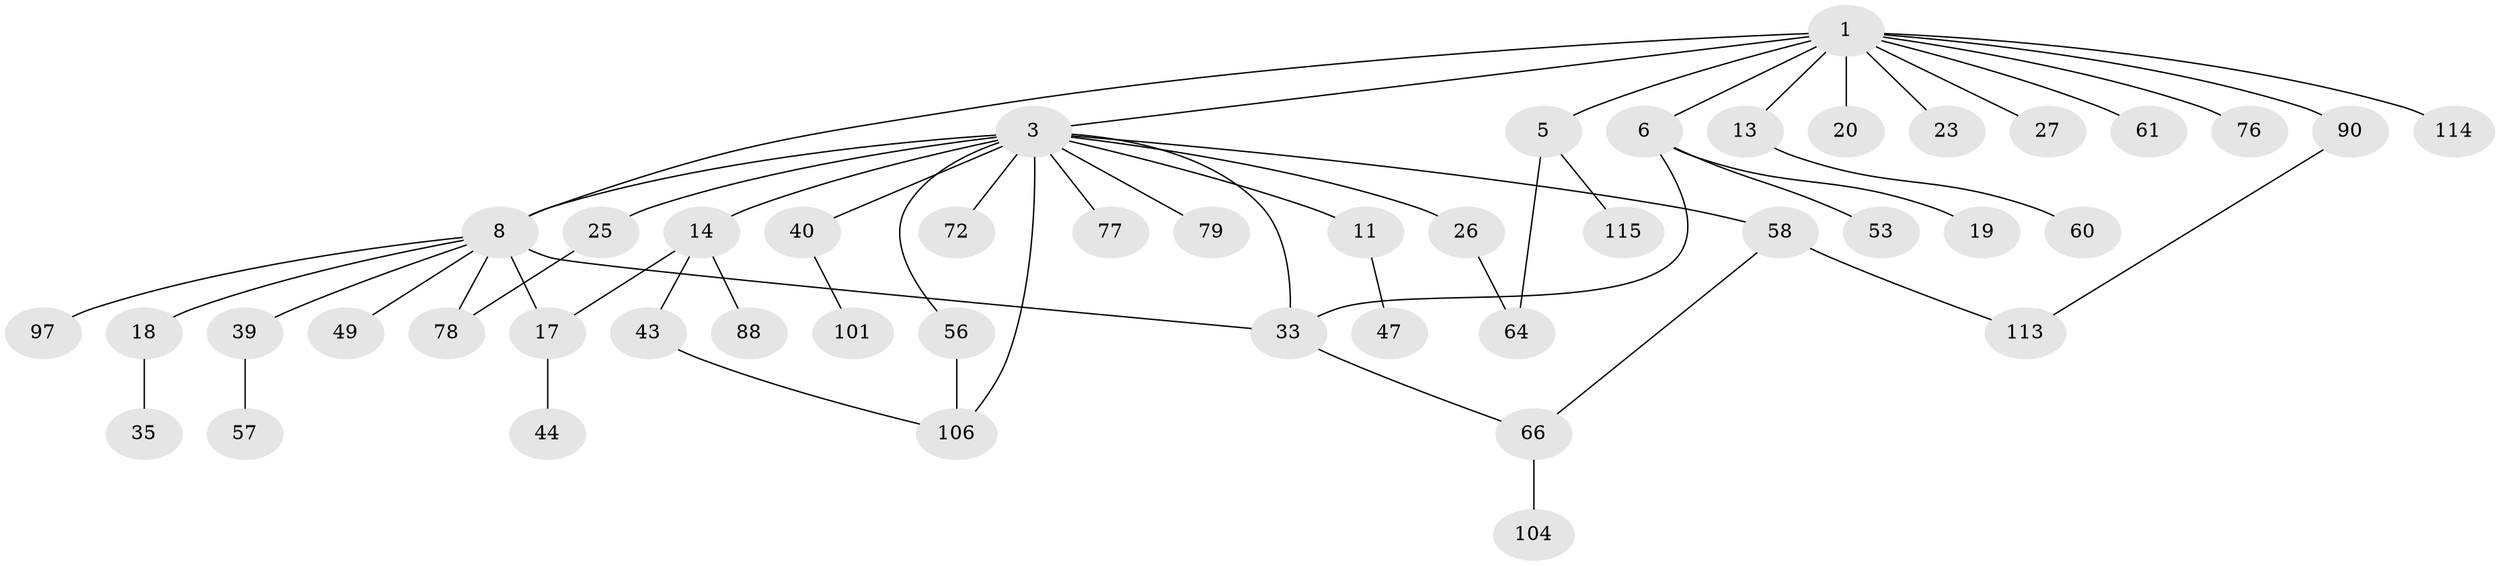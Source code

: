 // original degree distribution, {3: 0.17094017094017094, 7: 0.017094017094017096, 9: 0.008547008547008548, 4: 0.05982905982905983, 5: 0.05128205128205128, 2: 0.3333333333333333, 6: 0.008547008547008548, 1: 0.3504273504273504}
// Generated by graph-tools (version 1.1) at 2025/17/03/04/25 18:17:08]
// undirected, 46 vertices, 55 edges
graph export_dot {
graph [start="1"]
  node [color=gray90,style=filled];
  1 [super="+2+9+7"];
  3 [super="+29+50+4+62"];
  5 [super="+37"];
  6 [super="+51+116"];
  8 [super="+15+69+22+30"];
  11 [super="+12"];
  13 [super="+28"];
  14 [super="+42"];
  17 [super="+24+59"];
  18 [super="+111+87+32+86+46"];
  19;
  20 [super="+21"];
  23 [super="+70"];
  25 [super="+89+67"];
  26;
  27;
  33 [super="+41"];
  35;
  39 [super="+71+98+83"];
  40 [super="+45+100"];
  43 [super="+103"];
  44;
  47;
  49;
  53;
  56;
  57;
  58 [super="+82+85"];
  60;
  61;
  64;
  66 [super="+75+68"];
  72;
  76 [super="+84"];
  77;
  78;
  79;
  88 [super="+95"];
  90 [super="+102"];
  97;
  101;
  104;
  106;
  113;
  114;
  115;
  1 -- 114;
  1 -- 3 [weight=2];
  1 -- 20;
  1 -- 5;
  1 -- 6;
  1 -- 13;
  1 -- 90;
  1 -- 61;
  1 -- 23 [weight=2];
  1 -- 8 [weight=2];
  1 -- 27;
  1 -- 76;
  3 -- 11;
  3 -- 14;
  3 -- 58;
  3 -- 33;
  3 -- 40 [weight=2];
  3 -- 72;
  3 -- 106;
  3 -- 77;
  3 -- 79;
  3 -- 56;
  3 -- 25 [weight=2];
  3 -- 26;
  3 -- 8;
  5 -- 64;
  5 -- 115;
  6 -- 19;
  6 -- 53;
  6 -- 33;
  8 -- 17 [weight=2];
  8 -- 18;
  8 -- 49;
  8 -- 33;
  8 -- 78;
  8 -- 39;
  8 -- 97;
  11 -- 47;
  13 -- 60;
  14 -- 88;
  14 -- 43;
  14 -- 17;
  17 -- 44;
  18 -- 35;
  25 -- 78;
  26 -- 64;
  33 -- 66;
  39 -- 57;
  40 -- 101;
  43 -- 106;
  56 -- 106;
  58 -- 113;
  58 -- 66;
  66 -- 104;
  90 -- 113;
}
